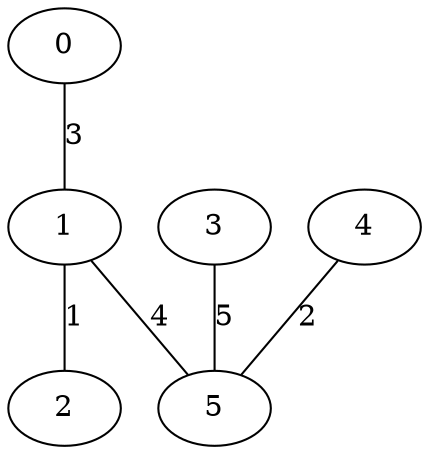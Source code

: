 graph kruskal
{
0 [fillcolor = white, style = filled];
1 [fillcolor = white, style = filled];
2 [fillcolor = white, style = filled];
3 [fillcolor = white, style = filled];
4 [fillcolor = white, style = filled];
5 [fillcolor = white, style = filled];
1 -- 2 [weight = 1] [label = 1];
4 -- 5 [weight = 2] [label = 2];
0 -- 1 [weight = 3] [label = 3];
1 -- 5 [weight = 4] [label = 4];
3 -- 5 [weight = 5] [label = 5];
}